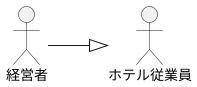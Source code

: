 
@startuml 演習2-2_ホテル従業員.p

    left to right direction

    actor 経営者
    actor ホテル従業員
     経営者--|> ホテル従業員
    
@enduml